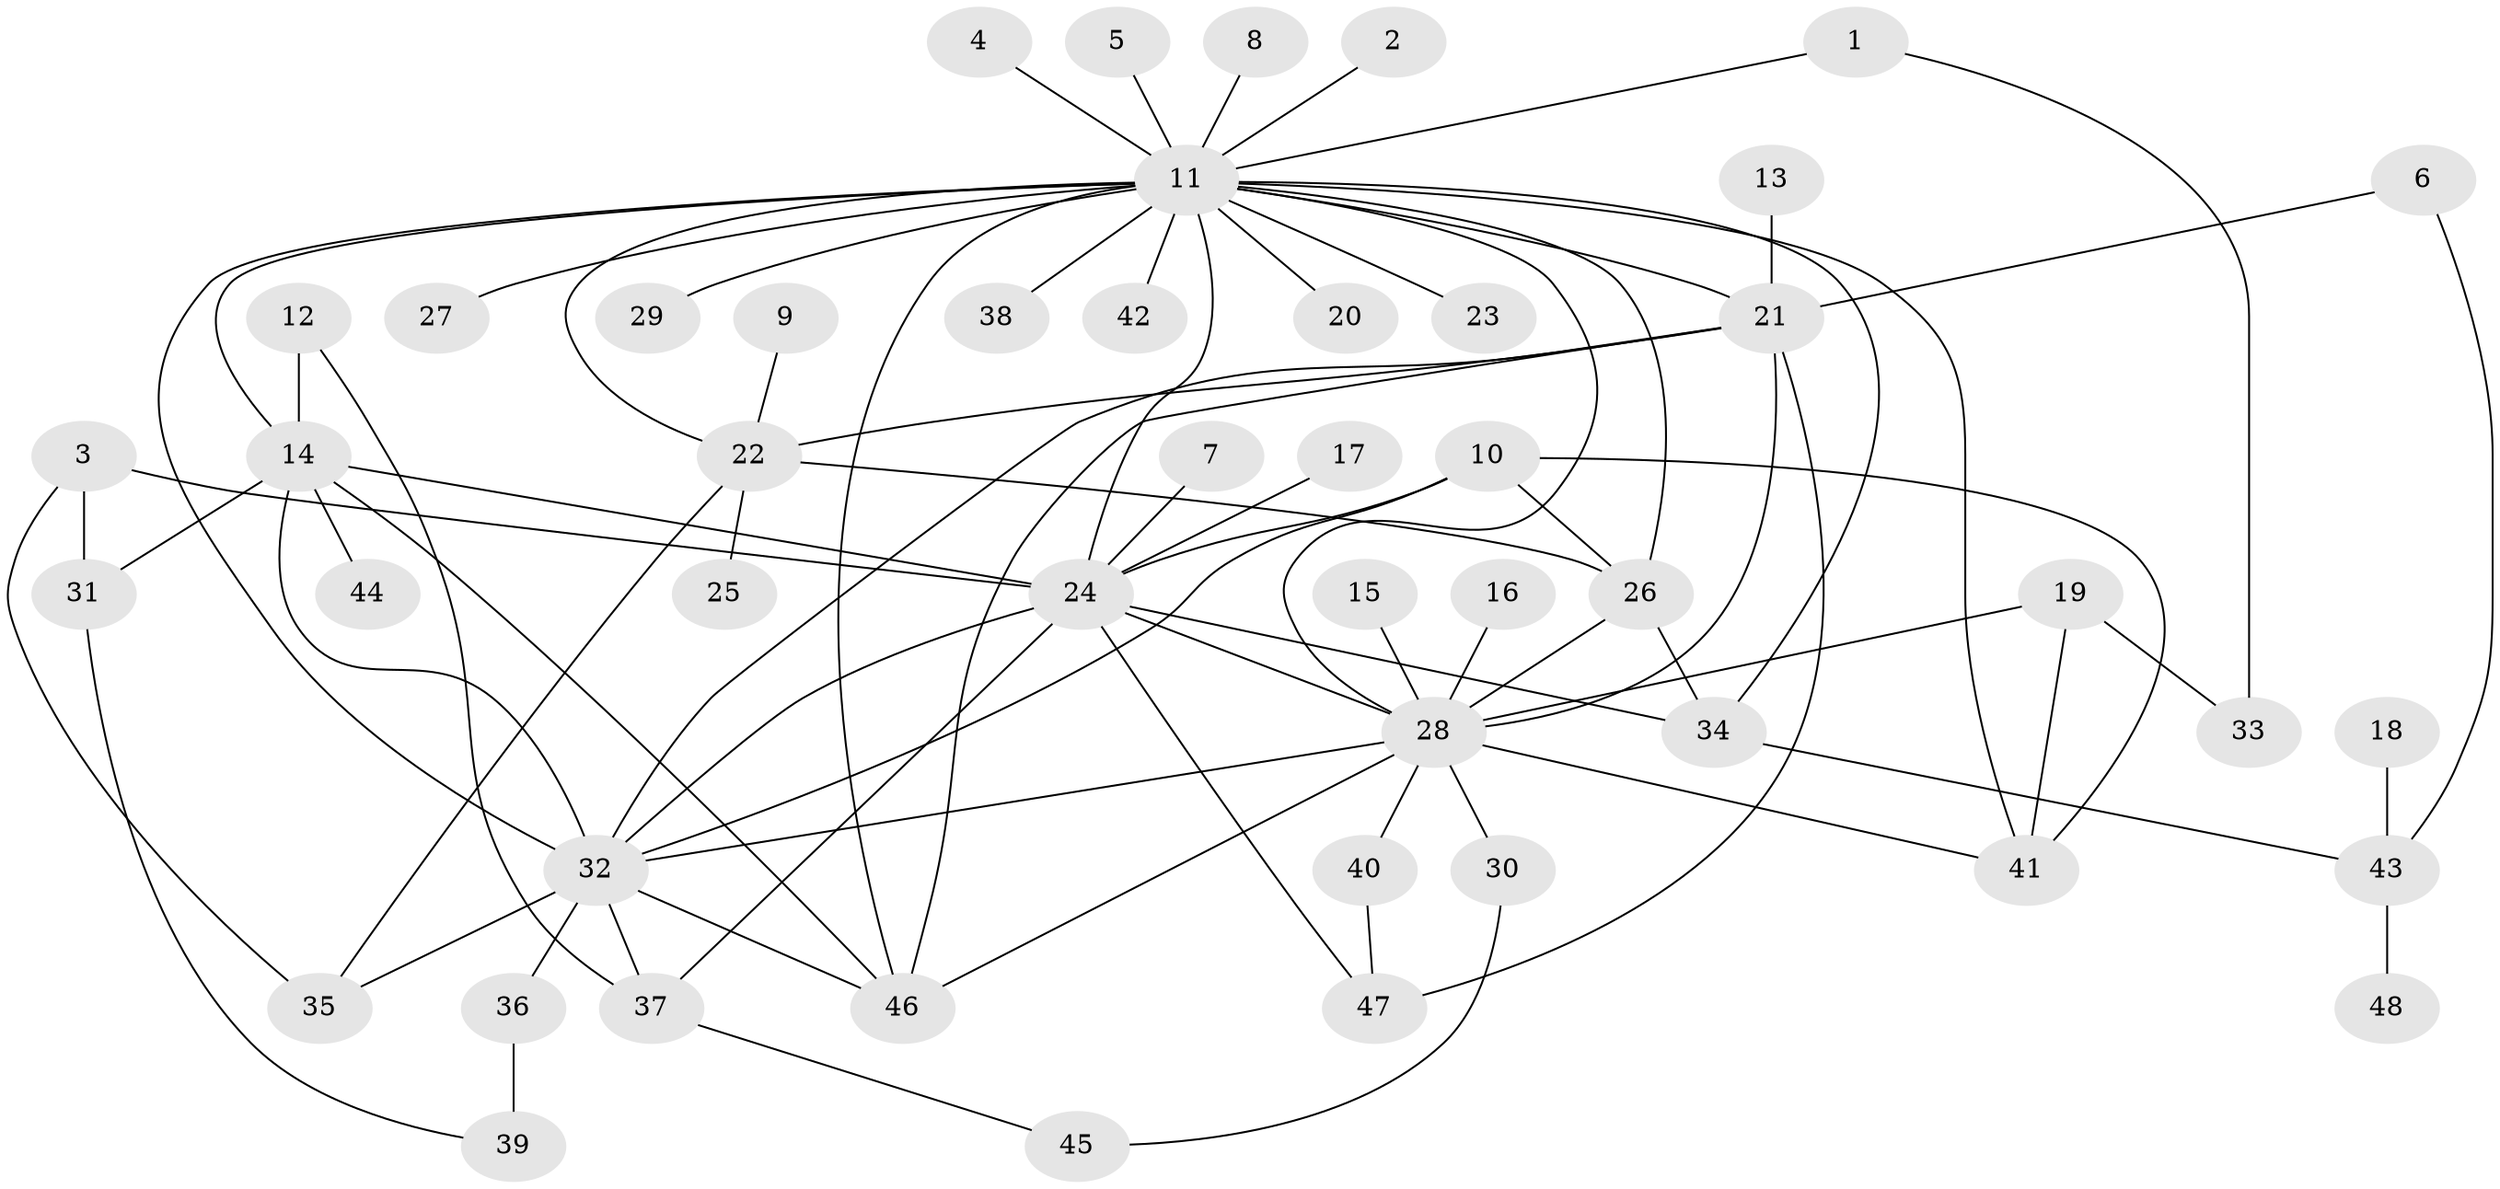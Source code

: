 // original degree distribution, {25: 0.010416666666666666, 7: 0.010416666666666666, 14: 0.010416666666666666, 15: 0.010416666666666666, 4: 0.09375, 13: 0.020833333333333332, 2: 0.3020833333333333, 1: 0.375, 3: 0.125, 5: 0.010416666666666666, 8: 0.010416666666666666, 6: 0.020833333333333332}
// Generated by graph-tools (version 1.1) at 2025/01/03/09/25 03:01:40]
// undirected, 48 vertices, 79 edges
graph export_dot {
graph [start="1"]
  node [color=gray90,style=filled];
  1;
  2;
  3;
  4;
  5;
  6;
  7;
  8;
  9;
  10;
  11;
  12;
  13;
  14;
  15;
  16;
  17;
  18;
  19;
  20;
  21;
  22;
  23;
  24;
  25;
  26;
  27;
  28;
  29;
  30;
  31;
  32;
  33;
  34;
  35;
  36;
  37;
  38;
  39;
  40;
  41;
  42;
  43;
  44;
  45;
  46;
  47;
  48;
  1 -- 11 [weight=1.0];
  1 -- 33 [weight=1.0];
  2 -- 11 [weight=1.0];
  3 -- 24 [weight=1.0];
  3 -- 31 [weight=1.0];
  3 -- 35 [weight=1.0];
  4 -- 11 [weight=1.0];
  5 -- 11 [weight=1.0];
  6 -- 21 [weight=1.0];
  6 -- 43 [weight=1.0];
  7 -- 24 [weight=1.0];
  8 -- 11 [weight=1.0];
  9 -- 22 [weight=1.0];
  10 -- 24 [weight=2.0];
  10 -- 26 [weight=2.0];
  10 -- 32 [weight=1.0];
  10 -- 41 [weight=1.0];
  11 -- 14 [weight=1.0];
  11 -- 20 [weight=1.0];
  11 -- 21 [weight=1.0];
  11 -- 22 [weight=1.0];
  11 -- 23 [weight=1.0];
  11 -- 24 [weight=1.0];
  11 -- 26 [weight=1.0];
  11 -- 27 [weight=1.0];
  11 -- 28 [weight=1.0];
  11 -- 29 [weight=1.0];
  11 -- 32 [weight=1.0];
  11 -- 34 [weight=1.0];
  11 -- 38 [weight=1.0];
  11 -- 41 [weight=1.0];
  11 -- 42 [weight=1.0];
  11 -- 46 [weight=2.0];
  12 -- 14 [weight=1.0];
  12 -- 37 [weight=1.0];
  13 -- 21 [weight=1.0];
  14 -- 24 [weight=1.0];
  14 -- 31 [weight=1.0];
  14 -- 32 [weight=1.0];
  14 -- 44 [weight=1.0];
  14 -- 46 [weight=1.0];
  15 -- 28 [weight=1.0];
  16 -- 28 [weight=1.0];
  17 -- 24 [weight=1.0];
  18 -- 43 [weight=1.0];
  19 -- 28 [weight=1.0];
  19 -- 33 [weight=1.0];
  19 -- 41 [weight=1.0];
  21 -- 22 [weight=1.0];
  21 -- 28 [weight=1.0];
  21 -- 32 [weight=1.0];
  21 -- 46 [weight=2.0];
  21 -- 47 [weight=2.0];
  22 -- 25 [weight=1.0];
  22 -- 26 [weight=1.0];
  22 -- 35 [weight=1.0];
  24 -- 28 [weight=1.0];
  24 -- 32 [weight=2.0];
  24 -- 34 [weight=1.0];
  24 -- 37 [weight=1.0];
  24 -- 47 [weight=1.0];
  26 -- 28 [weight=1.0];
  26 -- 34 [weight=1.0];
  28 -- 30 [weight=1.0];
  28 -- 32 [weight=1.0];
  28 -- 40 [weight=1.0];
  28 -- 41 [weight=1.0];
  28 -- 46 [weight=1.0];
  30 -- 45 [weight=1.0];
  31 -- 39 [weight=1.0];
  32 -- 35 [weight=1.0];
  32 -- 36 [weight=2.0];
  32 -- 37 [weight=2.0];
  32 -- 46 [weight=1.0];
  34 -- 43 [weight=1.0];
  36 -- 39 [weight=2.0];
  37 -- 45 [weight=1.0];
  40 -- 47 [weight=1.0];
  43 -- 48 [weight=1.0];
}
